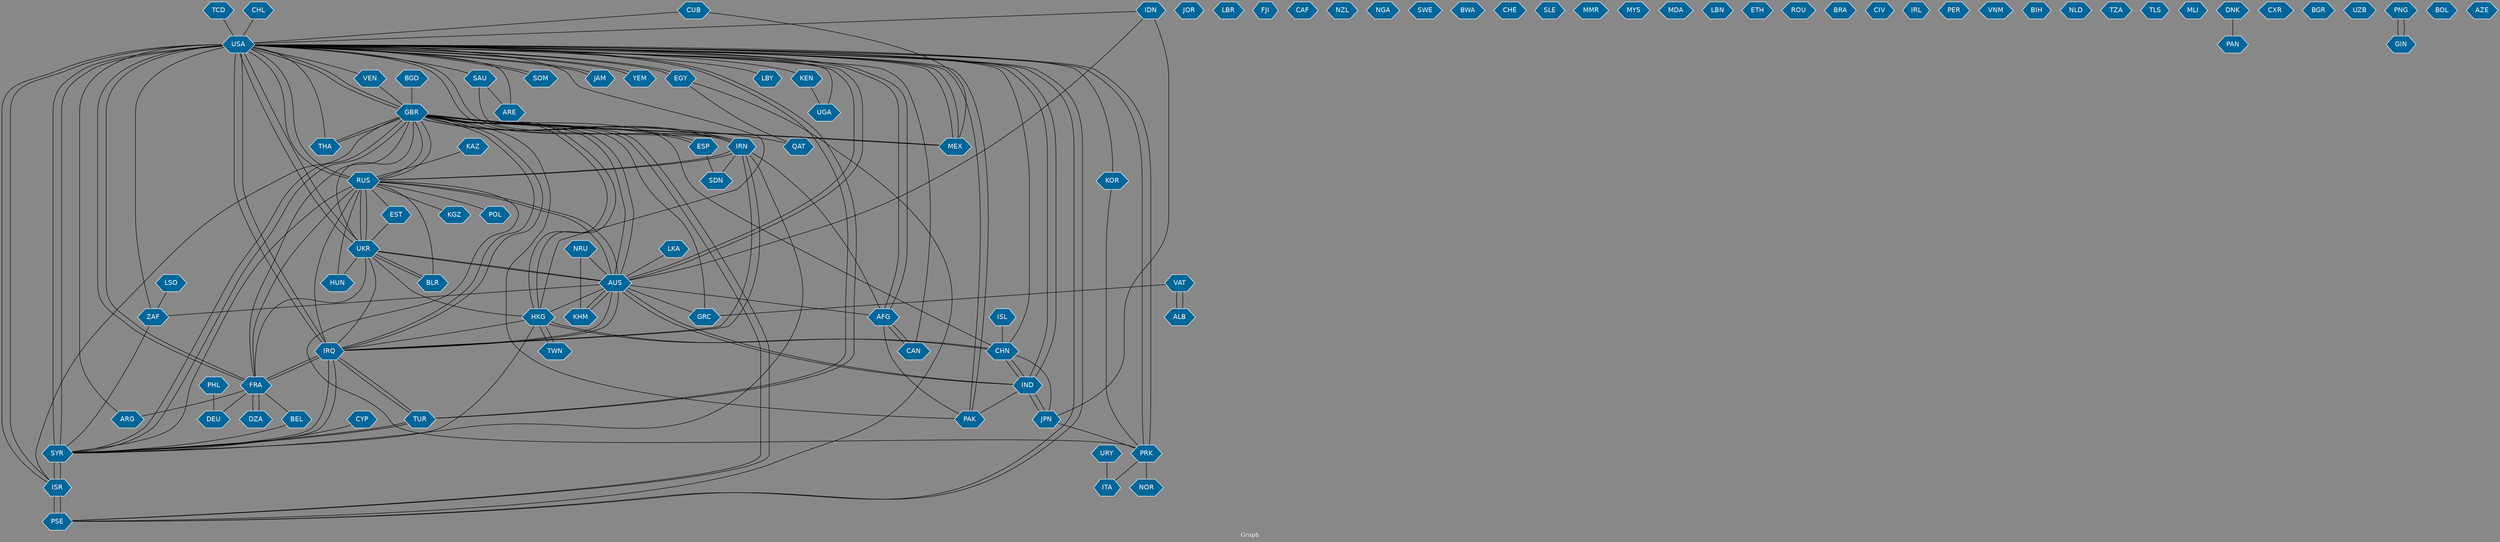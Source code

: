 // Countries together in item graph
graph {
	graph [bgcolor="#888888" fontcolor=white fontsize=12 label="Graph" outputorder=edgesfirst overlap=prism]
	node [color=white fillcolor="#006699" fontcolor=white fontname=Helvetica shape=hexagon style=filled]
	edge [arrowhead=open color=black fontcolor=white fontname=Courier fontsize=12]
		USA [label=USA]
		YEM [label=YEM]
		KHM [label=KHM]
		JOR [label=JOR]
		GBR [label=GBR]
		VEN [label=VEN]
		IRN [label=IRN]
		SYR [label=SYR]
		THA [label=THA]
		AUS [label=AUS]
		HKG [label=HKG]
		PAK [label=PAK]
		RUS [label=RUS]
		FRA [label=FRA]
		DZA [label=DZA]
		IRQ [label=IRQ]
		UKR [label=UKR]
		SOM [label=SOM]
		LBR [label=LBR]
		ZAF [label=ZAF]
		CYP [label=CYP]
		LKA [label=LKA]
		EGY [label=EGY]
		JPN [label=JPN]
		JAM [label=JAM]
		TUR [label=TUR]
		DEU [label=DEU]
		PRK [label=PRK]
		FJI [label=FJI]
		ISR [label=ISR]
		CHN [label=CHN]
		CAN [label=CAN]
		PSE [label=PSE]
		CAF [label=CAF]
		NZL [label=NZL]
		IND [label=IND]
		AFG [label=AFG]
		ITA [label=ITA]
		NGA [label=NGA]
		VAT [label=VAT]
		ESP [label=ESP]
		MEX [label=MEX]
		SWE [label=SWE]
		KEN [label=KEN]
		UGA [label=UGA]
		QAT [label=QAT]
		LBY [label=LBY]
		BWA [label=BWA]
		TWN [label=TWN]
		KGZ [label=KGZ]
		CHE [label=CHE]
		SAU [label=SAU]
		ISL [label=ISL]
		SLE [label=SLE]
		MMR [label=MMR]
		MYS [label=MYS]
		KOR [label=KOR]
		GRC [label=GRC]
		MDA [label=MDA]
		LBN [label=LBN]
		CHL [label=CHL]
		IDN [label=IDN]
		ETH [label=ETH]
		ROU [label=ROU]
		BRA [label=BRA]
		BGD [label=BGD]
		CIV [label=CIV]
		ARE [label=ARE]
		LSO [label=LSO]
		HUN [label=HUN]
		IRL [label=IRL]
		PER [label=PER]
		VNM [label=VNM]
		URY [label=URY]
		NOR [label=NOR]
		ARG [label=ARG]
		BIH [label=BIH]
		NLD [label=NLD]
		EST [label=EST]
		BEL [label=BEL]
		BLR [label=BLR]
		TZA [label=TZA]
		TLS [label=TLS]
		MLI [label=MLI]
		CUB [label=CUB]
		DNK [label=DNK]
		PAN [label=PAN]
		SDN [label=SDN]
		"CXR " [label="CXR "]
		BGR [label=BGR]
		PHL [label=PHL]
		KAZ [label=KAZ]
		UZB [label=UZB]
		TCD [label=TCD]
		ALB [label=ALB]
		NRU [label=NRU]
		PNG [label=PNG]
		GIN [label=GIN]
		BOL [label=BOL]
		AZE [label=AZE]
		POL [label=POL]
			RUS -- KGZ [weight=1]
			GBR -- IRN [weight=1]
			IRQ -- GBR [weight=8]
			SYR -- TUR [weight=6]
			HKG -- GBR [weight=1]
			IRN -- USA [weight=5]
			CUB -- MEX [weight=1]
			USA -- LBY [weight=1]
			USA -- THA [weight=1]
			ISL -- CHN [weight=2]
			FRA -- BEL [weight=1]
			ARG -- USA [weight=1]
			AUS -- GRC [weight=1]
			TUR -- SYR [weight=5]
			IND -- JPN [weight=2]
			PRK -- NOR [weight=1]
			IRN -- AFG [weight=1]
			UKR -- AUS [weight=1]
			KEN -- UGA [weight=1]
			USA -- SOM [weight=3]
			AFG -- USA [weight=3]
			SYR -- ISR [weight=1]
			ESP -- SDN [weight=1]
			IND -- CHN [weight=1]
			HKG -- TWN [weight=1]
			GBR -- PSE [weight=1]
			BGD -- GBR [weight=1]
			RUS -- IRN [weight=1]
			EST -- UKR [weight=1]
			USA -- YEM [weight=4]
			SAU -- ARE [weight=1]
			GBR -- GRC [weight=1]
			TUR -- USA [weight=1]
			GBR -- THA [weight=7]
			PRK -- USA [weight=5]
			GBR -- MEX [weight=1]
			RUS -- AUS [weight=1]
			SYR -- IRN [weight=1]
			IDN -- JPN [weight=1]
			USA -- UKR [weight=2]
			USA -- IRN [weight=5]
			AUS -- KHM [weight=4]
			AUS -- AFG [weight=1]
			IDN -- USA [weight=1]
			KOR -- PRK [weight=1]
			USA -- AFG [weight=7]
			THA -- GBR [weight=9]
			IRQ -- IRN [weight=2]
			JPN -- PRK [weight=3]
			EGY -- QAT [weight=1]
			CHN -- USA [weight=1]
			AUS -- USA [weight=4]
			AFG -- CAN [weight=1]
			EGY -- PSE [weight=1]
			CHN -- GBR [weight=1]
			CYP -- SYR [weight=2]
			YEM -- USA [weight=1]
			RUS -- SYR [weight=1]
			BLR -- RUS [weight=1]
			IND -- USA [weight=5]
			IRN -- SDN [weight=1]
			CHN -- IND [weight=3]
			USA -- ARE [weight=1]
			GBR -- HKG [weight=3]
			AUS -- IRQ [weight=10]
			USA -- SYR [weight=38]
			URY -- ITA [weight=1]
			DZA -- FRA [weight=3]
			GBR -- PAK [weight=1]
			USA -- IRQ [weight=17]
			EGY -- USA [weight=2]
			DNK -- PAN [weight=1]
			RUS -- POL [weight=1]
			GBR -- QAT [weight=1]
			USA -- TUR [weight=5]
			CHN -- JPN [weight=1]
			UKR -- USA [weight=1]
			USA -- RUS [weight=6]
			UKR -- HKG [weight=1]
			PSE -- ISR [weight=10]
			HKG -- CHN [weight=7]
			ISR -- USA [weight=1]
			TUR -- IRQ [weight=1]
			RUS -- HUN [weight=1]
			GBR -- RUS [weight=1]
			NRU -- KHM [weight=1]
			BLR -- UKR [weight=1]
			JPN -- IND [weight=1]
			GBR -- ESP [weight=2]
			SAU -- IRN [weight=1]
			FRA -- DEU [weight=1]
			GBR -- IRQ [weight=9]
			TWN -- HKG [weight=1]
			GBR -- AUS [weight=2]
			PNG -- GIN [weight=1]
			UKR -- HUN [weight=1]
			IDN -- AUS [weight=2]
			IRQ -- SYR [weight=6]
			IRN -- RUS [weight=2]
			FRA -- USA [weight=1]
			GIN -- PNG [weight=1]
			USA -- ZAF [weight=1]
			JAM -- USA [weight=1]
			ISR -- PSE [weight=8]
			IND -- PAK [weight=1]
			FRA -- GBR [weight=3]
			PAK -- USA [weight=1]
			FRA -- ARG [weight=1]
			ZAF -- SYR [weight=1]
			IRN -- IRQ [weight=1]
			ALB -- VAT [weight=1]
			CAN -- AFG [weight=1]
			USA -- JAM [weight=5]
			PSE -- GBR [weight=1]
			FRA -- DZA [weight=1]
			SYR -- HKG [weight=1]
			UKR -- GBR [weight=1]
			NRU -- AUS [weight=1]
			MEX -- USA [weight=3]
			UKR -- BLR [weight=1]
			ISR -- GBR [weight=1]
			LSO -- ZAF [weight=2]
			PHL -- DEU [weight=2]
			SOM -- USA [weight=2]
			AUS -- UKR [weight=1]
			RUS -- UKR [weight=15]
			USA -- FRA [weight=1]
			PRK -- ITA [weight=1]
			UKR -- IRQ [weight=1]
			USA -- PSE [weight=2]
			ESP -- GBR [weight=2]
			IRN -- GBR [weight=3]
			TCD -- USA [weight=1]
			IRQ -- FRA [weight=2]
			HKG -- IRQ [weight=1]
			GBR -- USA [weight=5]
			LKA -- AUS [weight=1]
			USA -- PAK [weight=1]
			RUS -- EST [weight=1]
			USA -- PRK [weight=3]
			USA -- ISR [weight=2]
			USA -- AUS [weight=2]
			SYR -- USA [weight=37]
			SYR -- IRQ [weight=6]
			USA -- HKG [weight=1]
			UKR -- RUS [weight=18]
			USA -- KEN [weight=1]
			USA -- UGA [weight=1]
			KAZ -- RUS [weight=1]
			USA -- CAN [weight=1]
			CHL -- USA [weight=1]
			RUS -- FRA [weight=2]
			AUS -- HKG [weight=1]
			USA -- EGY [weight=2]
			ISR -- SYR [weight=3]
			IRQ -- AUS [weight=8]
			IRQ -- USA [weight=22]
			RUS -- IRQ [weight=1]
			VEN -- GBR [weight=2]
			USA -- MEX [weight=1]
			FRA -- IRQ [weight=4]
			PSE -- USA [weight=1]
			AUS -- IND [weight=1]
			USA -- SAU [weight=1]
			USA -- IND [weight=2]
			BEL -- SYR [weight=1]
			KHM -- AUS [weight=2]
			MEX -- GBR [weight=2]
			IND -- AUS [weight=1]
			AUS -- RUS [weight=2]
			RUS -- USA [weight=7]
			USA -- KOR [weight=1]
			USA -- VEN [weight=1]
			RUS -- GBR [weight=2]
			CUB -- USA [weight=1]
			VAT -- ALB [weight=1]
			VAT -- GRC [weight=1]
			GBR -- SYR [weight=1]
			PRK -- RUS [weight=1]
			SYR -- GBR [weight=2]
			AUS -- GBR [weight=1]
			IRQ -- TUR [weight=1]
			USA -- GBR [weight=5]
			FRA -- UKR [weight=1]
			AFG -- PAK [weight=1]
			AUS -- ZAF [weight=1]
			CHN -- HKG [weight=6]
}